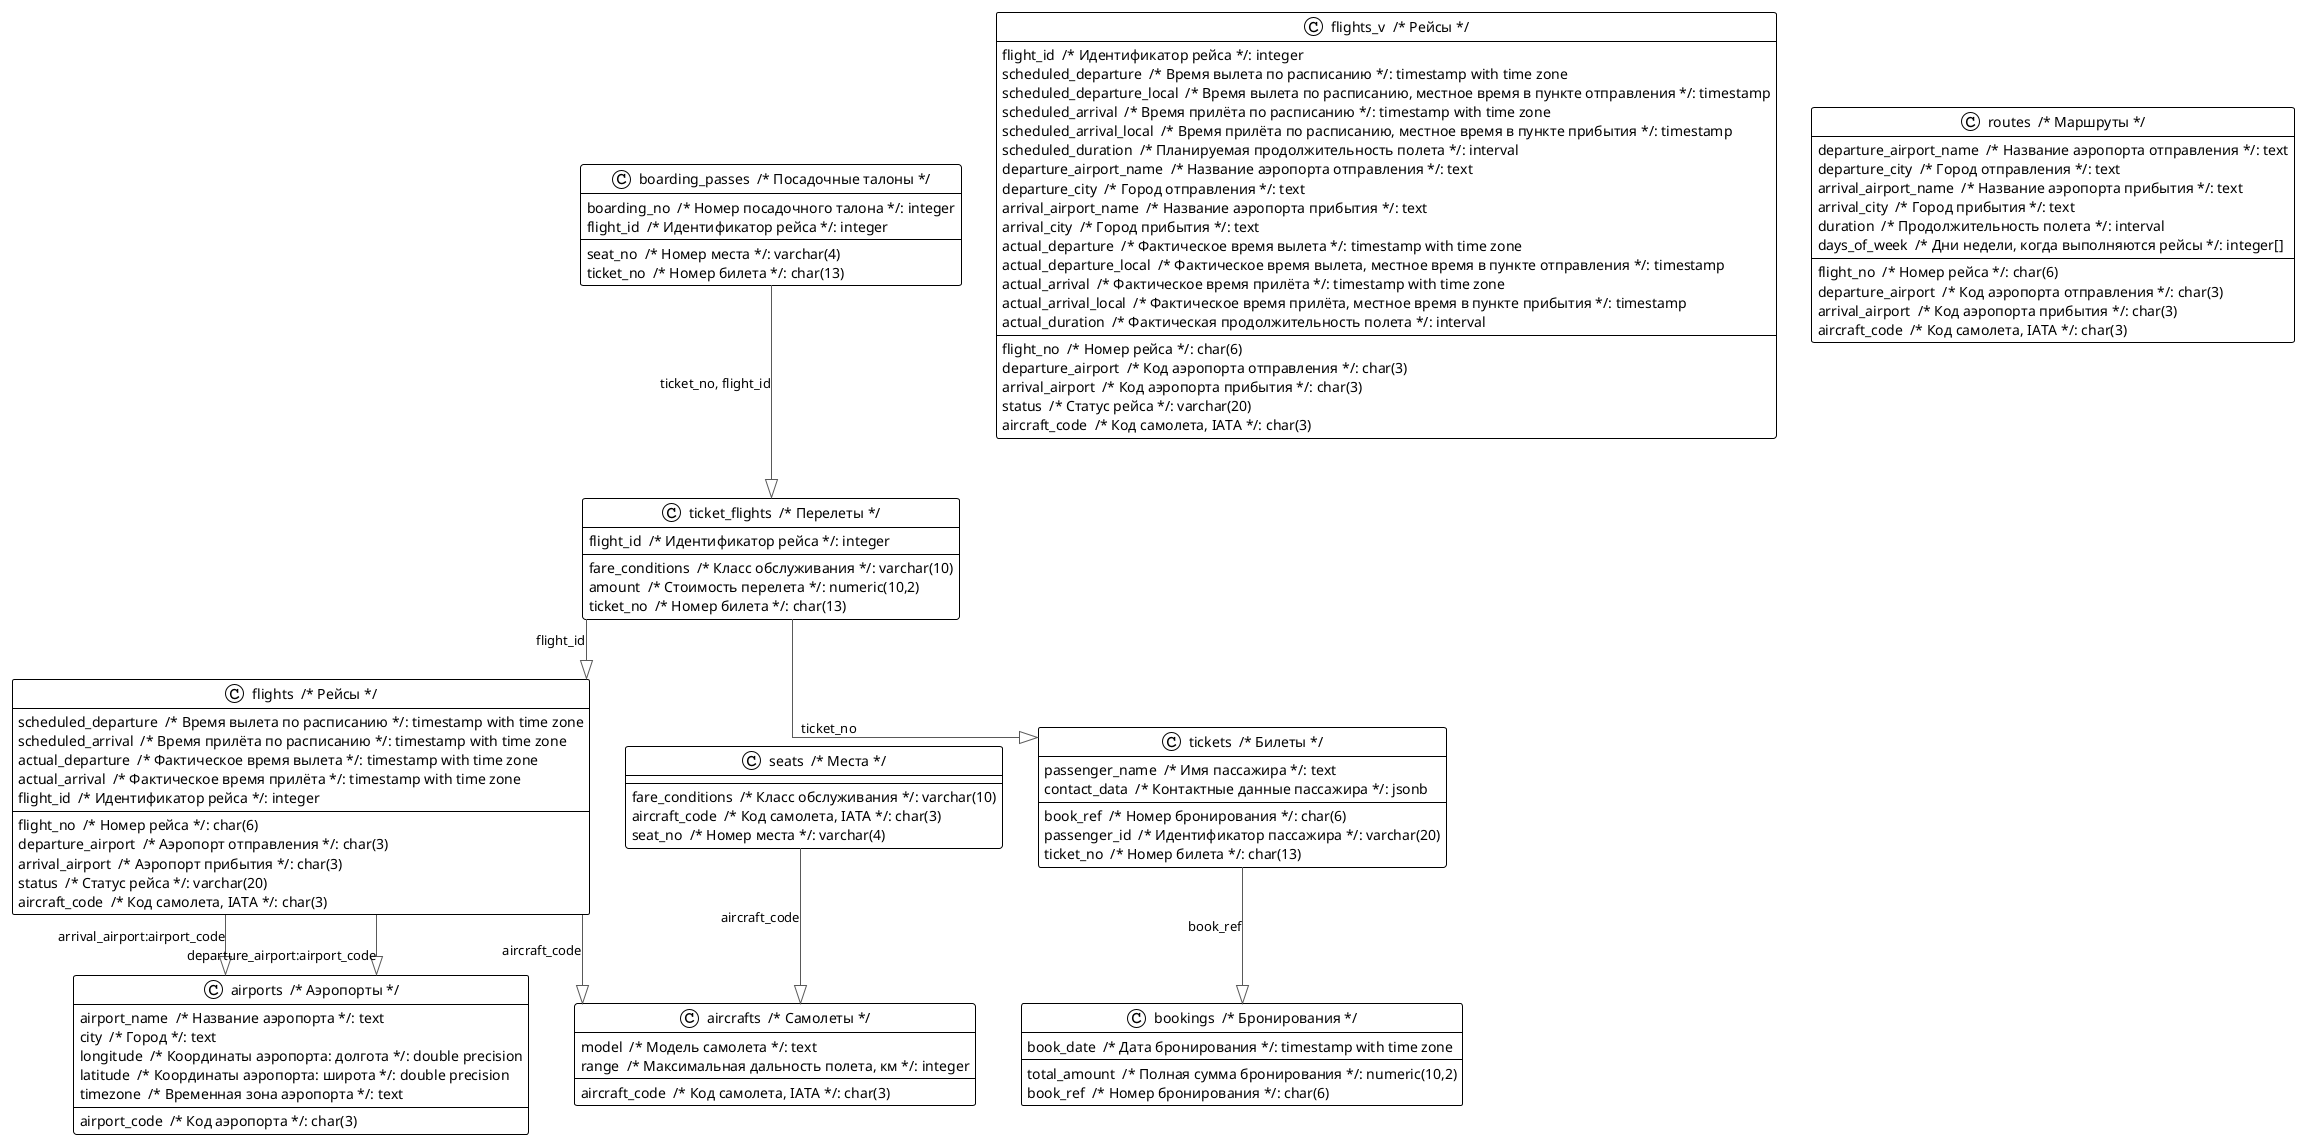@startuml

!theme plain
top to bottom direction
skinparam linetype ortho

class node6 as "aircrafts  /* Самолеты */" {
   model  /* Модель самолета */: text
   range  /* Максимальная дальность полета, км */: integer
   aircraft_code  /* Код самолета, IATA */: char(3)
}
class node8 as "airports  /* Аэропорты */" {
   airport_name  /* Название аэропорта */: text
   city  /* Город */: text
   longitude  /* Координаты аэропорта: долгота */: double precision
   latitude  /* Координаты аэропорта: широта */: double precision
   timezone  /* Временная зона аэропорта */: text
   airport_code  /* Код аэропорта */: char(3)
}
class node5 as "boarding_passes  /* Посадочные талоны */" {
   boarding_no  /* Номер посадочного талона */: integer
   seat_no  /* Номер места */: varchar(4)
   ticket_no  /* Номер билета */: char(13)
   flight_id  /* Идентификатор рейса */: integer
}
class node9 as "bookings  /* Бронирования */" {
   book_date  /* Дата бронирования */: timestamp with time zone
   total_amount  /* Полная сумма бронирования */: numeric(10,2)
   book_ref  /* Номер бронирования */: char(6)
}
class node1 as "flights  /* Рейсы */" {
   flight_no  /* Номер рейса */: char(6)
   scheduled_departure  /* Время вылета по расписанию */: timestamp with time zone
   scheduled_arrival  /* Время прилёта по расписанию */: timestamp with time zone
   departure_airport  /* Аэропорт отправления */: char(3)
   arrival_airport  /* Аэропорт прибытия */: char(3)
   status  /* Статус рейса */: varchar(20)
   aircraft_code  /* Код самолета, IATA */: char(3)
   actual_departure  /* Фактическое время вылета */: timestamp with time zone
   actual_arrival  /* Фактическое время прилёта */: timestamp with time zone
   flight_id  /* Идентификатор рейса */: integer
}
class node4 as "flights_v  /* Рейсы */" {
   flight_id  /* Идентификатор рейса */: integer
   flight_no  /* Номер рейса */: char(6)
   scheduled_departure  /* Время вылета по расписанию */: timestamp with time zone
   scheduled_departure_local  /* Время вылета по расписанию, местное время в пункте отправления */: timestamp
   scheduled_arrival  /* Время прилёта по расписанию */: timestamp with time zone
   scheduled_arrival_local  /* Время прилёта по расписанию, местное время в пункте прибытия */: timestamp
   scheduled_duration  /* Планируемая продолжительность полета */: interval
   departure_airport  /* Код аэропорта отправления */: char(3)
   departure_airport_name  /* Название аэропорта отправления */: text
   departure_city  /* Город отправления */: text
   arrival_airport  /* Код аэропорта прибытия */: char(3)
   arrival_airport_name  /* Название аэропорта прибытия */: text
   arrival_city  /* Город прибытия */: text
   status  /* Статус рейса */: varchar(20)
   aircraft_code  /* Код самолета, IATA */: char(3)
   actual_departure  /* Фактическое время вылета */: timestamp with time zone
   actual_departure_local  /* Фактическое время вылета, местное время в пункте отправления */: timestamp
   actual_arrival  /* Фактическое время прилёта */: timestamp with time zone
   actual_arrival_local  /* Фактическое время прилёта, местное время в пункте прибытия */: timestamp
   actual_duration  /* Фактическая продолжительность полета */: interval
}
class node7 as "routes  /* Маршруты */" {
   flight_no  /* Номер рейса */: char(6)
   departure_airport  /* Код аэропорта отправления */: char(3)
   departure_airport_name  /* Название аэропорта отправления */: text
   departure_city  /* Город отправления */: text
   arrival_airport  /* Код аэропорта прибытия */: char(3)
   arrival_airport_name  /* Название аэропорта прибытия */: text
   arrival_city  /* Город прибытия */: text
   aircraft_code  /* Код самолета, IATA */: char(3)
   duration  /* Продолжительность полета */: interval
   days_of_week  /* Дни недели, когда выполняются рейсы */: integer[]
}
class node2 as "seats  /* Места */" {
   fare_conditions  /* Класс обслуживания */: varchar(10)
   aircraft_code  /* Код самолета, IATA */: char(3)
   seat_no  /* Номер места */: varchar(4)
}
class node3 as "ticket_flights  /* Перелеты */" {
   fare_conditions  /* Класс обслуживания */: varchar(10)
   amount  /* Стоимость перелета */: numeric(10,2)
   ticket_no  /* Номер билета */: char(13)
   flight_id  /* Идентификатор рейса */: integer
}
class node0 as "tickets  /* Билеты */" {
   book_ref  /* Номер бронирования */: char(6)
   passenger_id  /* Идентификатор пассажира */: varchar(20)
   passenger_name  /* Имя пассажира */: text
   contact_data  /* Контактные данные пассажира */: jsonb
   ticket_no  /* Номер билета */: char(13)
}

node5  -[#595959,plain]-^  node3 : "ticket_no, flight_id"
node1  -[#595959,plain]-^  node6 : "aircraft_code"
node1  -[#595959,plain]-^  node8 : "arrival_airport:airport_code"
node1  -[#595959,plain]-^  node8 : "departure_airport:airport_code"
node2  -[#595959,plain]-^  node6 : "aircraft_code"
node3  -[#595959,plain]-^  node1 : "flight_id"
node3  -[#595959,plain]-^  node0 : "ticket_no"
node0  -[#595959,plain]-^  node9 : "book_ref"
@enduml
